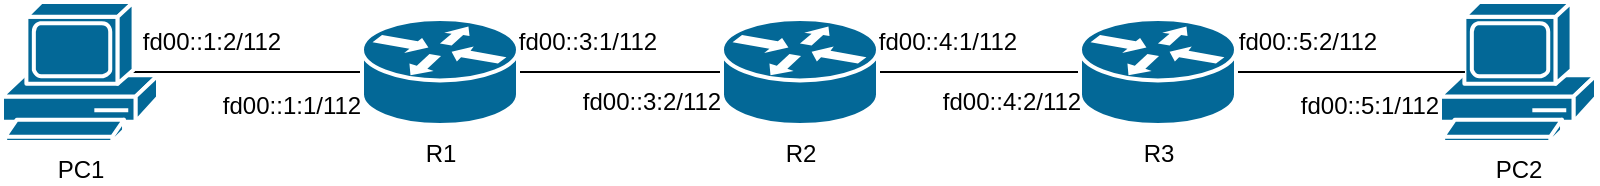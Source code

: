 <mxfile version="14.7.8" type="device"><diagram id="bYpddzGRoLEwu7J23IwG" name="Page-1"><mxGraphModel dx="1113" dy="629" grid="1" gridSize="10" guides="1" tooltips="1" connect="1" arrows="1" fold="1" page="1" pageScale="1" pageWidth="827" pageHeight="1169" math="0" shadow="0"><root><mxCell id="0"/><mxCell id="1" parent="0"/><mxCell id="uq6gfReHWNm_0lPq6321-6" style="edgeStyle=orthogonalEdgeStyle;rounded=0;orthogonalLoop=1;jettySize=auto;html=1;exitX=0.83;exitY=0.5;exitDx=0;exitDy=0;exitPerimeter=0;entryX=0;entryY=0.5;entryDx=0;entryDy=0;entryPerimeter=0;startArrow=none;startFill=0;endArrow=none;endFill=0;" edge="1" parent="1" source="uq6gfReHWNm_0lPq6321-1" target="uq6gfReHWNm_0lPq6321-3"><mxGeometry relative="1" as="geometry"/></mxCell><mxCell id="uq6gfReHWNm_0lPq6321-1" value="PC1&lt;br&gt;" style="shape=mxgraph.cisco.computers_and_peripherals.pc;html=1;pointerEvents=1;dashed=0;fillColor=#036897;strokeColor=#ffffff;strokeWidth=2;verticalLabelPosition=bottom;verticalAlign=top;align=center;outlineConnect=0;" vertex="1" parent="1"><mxGeometry x="30" y="170" width="78" height="70" as="geometry"/></mxCell><mxCell id="uq6gfReHWNm_0lPq6321-2" value="PC2" style="shape=mxgraph.cisco.computers_and_peripherals.pc;html=1;pointerEvents=1;dashed=0;fillColor=#036897;strokeColor=#ffffff;strokeWidth=2;verticalLabelPosition=bottom;verticalAlign=top;align=center;outlineConnect=0;" vertex="1" parent="1"><mxGeometry x="749" y="170" width="78" height="70" as="geometry"/></mxCell><mxCell id="uq6gfReHWNm_0lPq6321-9" style="edgeStyle=orthogonalEdgeStyle;rounded=0;orthogonalLoop=1;jettySize=auto;html=1;exitX=1;exitY=0.5;exitDx=0;exitDy=0;exitPerimeter=0;entryX=0;entryY=0.5;entryDx=0;entryDy=0;entryPerimeter=0;startArrow=none;startFill=0;endArrow=none;endFill=0;" edge="1" parent="1" source="uq6gfReHWNm_0lPq6321-3" target="uq6gfReHWNm_0lPq6321-4"><mxGeometry relative="1" as="geometry"/></mxCell><mxCell id="uq6gfReHWNm_0lPq6321-3" value="R1" style="shape=mxgraph.cisco.routers.router;html=1;pointerEvents=1;dashed=0;fillColor=#036897;strokeColor=#ffffff;strokeWidth=2;verticalLabelPosition=bottom;verticalAlign=top;align=center;outlineConnect=0;" vertex="1" parent="1"><mxGeometry x="210" y="178.5" width="78" height="53" as="geometry"/></mxCell><mxCell id="uq6gfReHWNm_0lPq6321-13" style="edgeStyle=orthogonalEdgeStyle;rounded=0;orthogonalLoop=1;jettySize=auto;html=1;exitX=1;exitY=0.5;exitDx=0;exitDy=0;exitPerimeter=0;entryX=0;entryY=0.5;entryDx=0;entryDy=0;entryPerimeter=0;startArrow=none;startFill=0;endArrow=none;endFill=0;" edge="1" parent="1" source="uq6gfReHWNm_0lPq6321-4" target="uq6gfReHWNm_0lPq6321-5"><mxGeometry relative="1" as="geometry"/></mxCell><mxCell id="uq6gfReHWNm_0lPq6321-4" value="R2" style="shape=mxgraph.cisco.routers.router;html=1;pointerEvents=1;dashed=0;fillColor=#036897;strokeColor=#ffffff;strokeWidth=2;verticalLabelPosition=bottom;verticalAlign=top;align=center;outlineConnect=0;" vertex="1" parent="1"><mxGeometry x="390" y="178.5" width="78" height="53" as="geometry"/></mxCell><mxCell id="uq6gfReHWNm_0lPq6321-16" style="edgeStyle=orthogonalEdgeStyle;rounded=0;orthogonalLoop=1;jettySize=auto;html=1;exitX=1;exitY=0.5;exitDx=0;exitDy=0;exitPerimeter=0;entryX=0.16;entryY=0.5;entryDx=0;entryDy=0;entryPerimeter=0;startArrow=none;startFill=0;endArrow=none;endFill=0;" edge="1" parent="1" source="uq6gfReHWNm_0lPq6321-5" target="uq6gfReHWNm_0lPq6321-2"><mxGeometry relative="1" as="geometry"/></mxCell><mxCell id="uq6gfReHWNm_0lPq6321-5" value="R3" style="shape=mxgraph.cisco.routers.router;html=1;pointerEvents=1;dashed=0;fillColor=#036897;strokeColor=#ffffff;strokeWidth=2;verticalLabelPosition=bottom;verticalAlign=top;align=center;outlineConnect=0;" vertex="1" parent="1"><mxGeometry x="569" y="178.5" width="78" height="53" as="geometry"/></mxCell><mxCell id="uq6gfReHWNm_0lPq6321-7" value="fd00::1:2/112" style="text;html=1;strokeColor=none;fillColor=none;align=center;verticalAlign=middle;whiteSpace=wrap;rounded=0;" vertex="1" parent="1"><mxGeometry x="100" y="180" width="70" height="20" as="geometry"/></mxCell><mxCell id="uq6gfReHWNm_0lPq6321-8" value="fd00::1:1/112" style="text;html=1;strokeColor=none;fillColor=none;align=center;verticalAlign=middle;whiteSpace=wrap;rounded=0;" vertex="1" parent="1"><mxGeometry x="140" y="211.5" width="70" height="20" as="geometry"/></mxCell><mxCell id="uq6gfReHWNm_0lPq6321-10" value="fd00::3:1/112" style="text;html=1;strokeColor=none;fillColor=none;align=center;verticalAlign=middle;whiteSpace=wrap;rounded=0;" vertex="1" parent="1"><mxGeometry x="288" y="180" width="70" height="20" as="geometry"/></mxCell><mxCell id="uq6gfReHWNm_0lPq6321-12" value="fd00::3:2/112" style="text;html=1;strokeColor=none;fillColor=none;align=center;verticalAlign=middle;whiteSpace=wrap;rounded=0;" vertex="1" parent="1"><mxGeometry x="320" y="210" width="70" height="20" as="geometry"/></mxCell><mxCell id="uq6gfReHWNm_0lPq6321-14" value="fd00::4:1/112" style="text;html=1;strokeColor=none;fillColor=none;align=center;verticalAlign=middle;whiteSpace=wrap;rounded=0;" vertex="1" parent="1"><mxGeometry x="468" y="180" width="70" height="20" as="geometry"/></mxCell><mxCell id="uq6gfReHWNm_0lPq6321-15" value="fd00::4:2/112" style="text;html=1;strokeColor=none;fillColor=none;align=center;verticalAlign=middle;whiteSpace=wrap;rounded=0;" vertex="1" parent="1"><mxGeometry x="500" y="210" width="70" height="20" as="geometry"/></mxCell><mxCell id="uq6gfReHWNm_0lPq6321-17" value="fd00::5:2/112" style="text;html=1;strokeColor=none;fillColor=none;align=center;verticalAlign=middle;whiteSpace=wrap;rounded=0;" vertex="1" parent="1"><mxGeometry x="648" y="180" width="70" height="20" as="geometry"/></mxCell><mxCell id="uq6gfReHWNm_0lPq6321-18" value="fd00::5:1/112" style="text;html=1;strokeColor=none;fillColor=none;align=center;verticalAlign=middle;whiteSpace=wrap;rounded=0;" vertex="1" parent="1"><mxGeometry x="679" y="211.5" width="70" height="20" as="geometry"/></mxCell></root></mxGraphModel></diagram></mxfile>